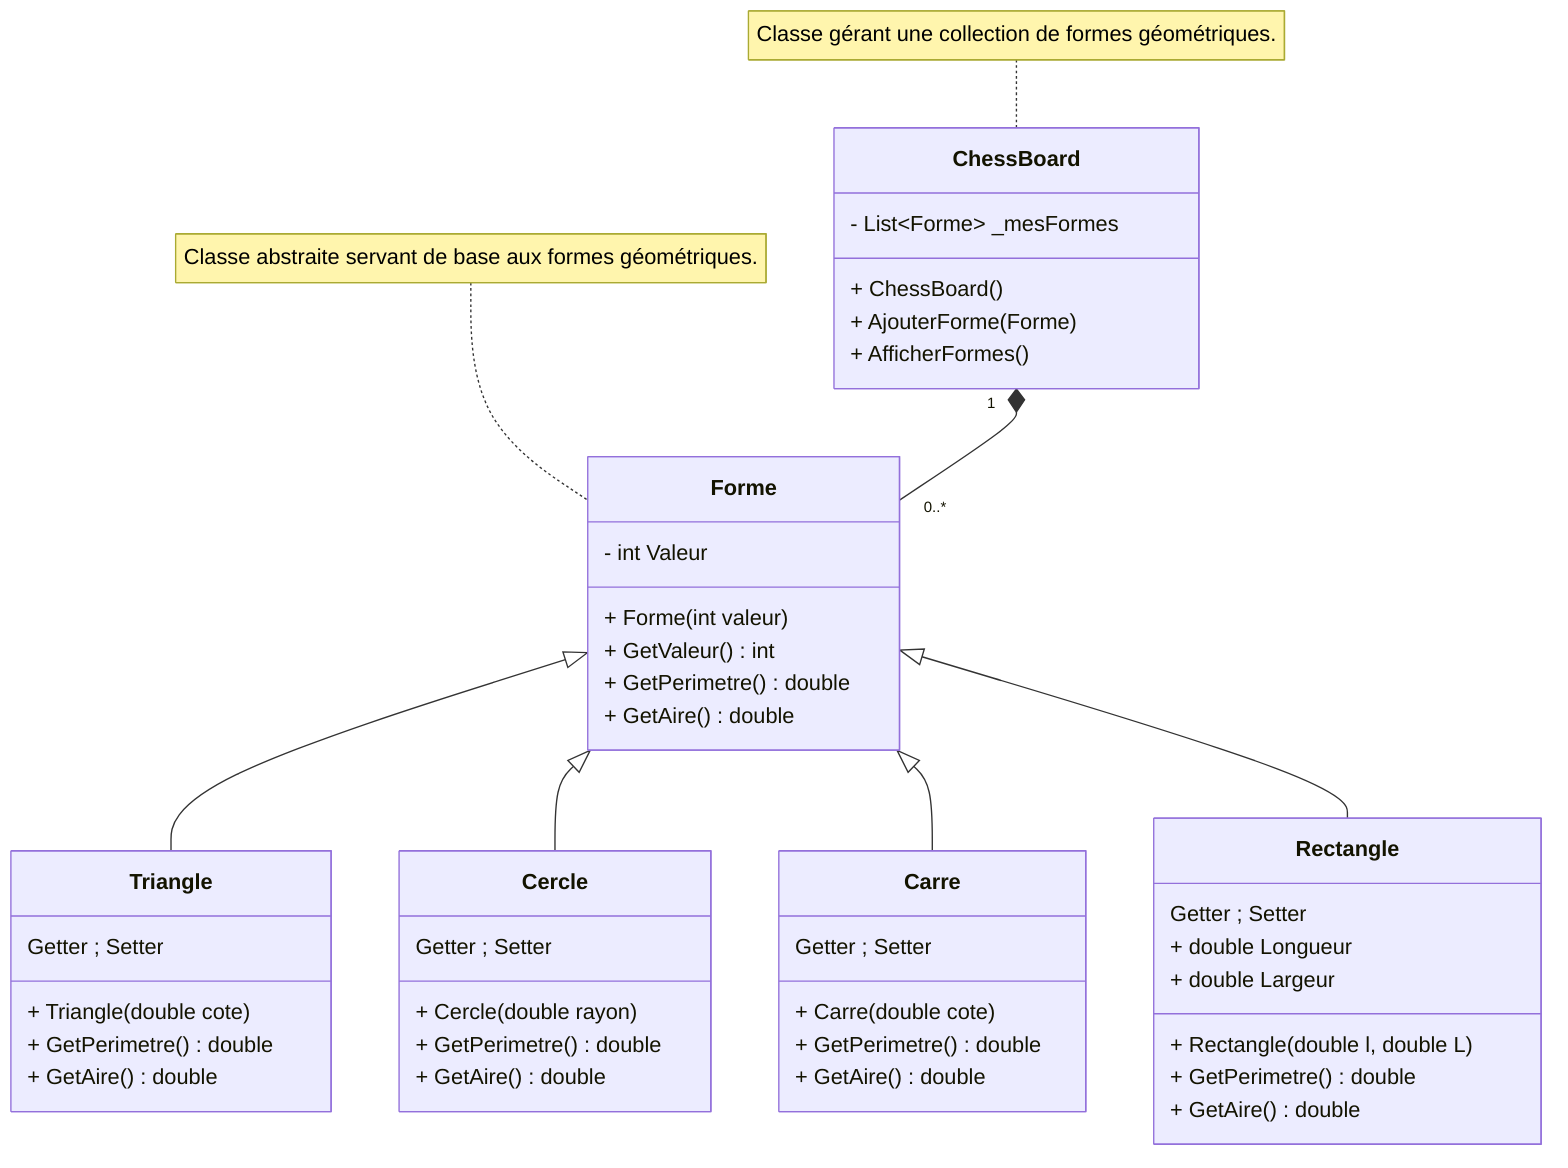 classDiagram
    class Forme {
        - int Valeur
        + Forme(int valeur)
        + GetValeur() int
        + GetPerimetre() double
        + GetAire() double
    }

    class Triangle {
        Getter ; Setter
        + Triangle(double cote)
        + GetPerimetre() double
        + GetAire() double
    }

    class Cercle {
        Getter ; Setter
        + Cercle(double rayon)
        + GetPerimetre() double
        + GetAire() double
    }

    class Carre {
        Getter ; Setter
        + Carre(double cote)
        + GetPerimetre() double
        + GetAire() double
    }

    class Rectangle {
        Getter  ; Setter
        + double Longueur
        + double Largeur
        + Rectangle(double l, double L)
        + GetPerimetre() double
        + GetAire() double
    }

    class ChessBoard {
        - List~Forme~ _mesFormes
        + ChessBoard()
        + AjouterForme(Forme)
        + AfficherFormes()
    }

%% Héritage des formes
    Forme <|-- Triangle
    Forme <|-- Cercle
    Forme <|-- Carre
    Forme <|-- Rectangle

%% Relation de composition entre ChessBoard et Forme
    ChessBoard "1" *-- "0..*" Forme

%% Notes explicatives
    note for ChessBoard "Classe gérant une collection de formes géométriques."
    note for Forme "Classe abstraite servant de base aux formes géométriques."